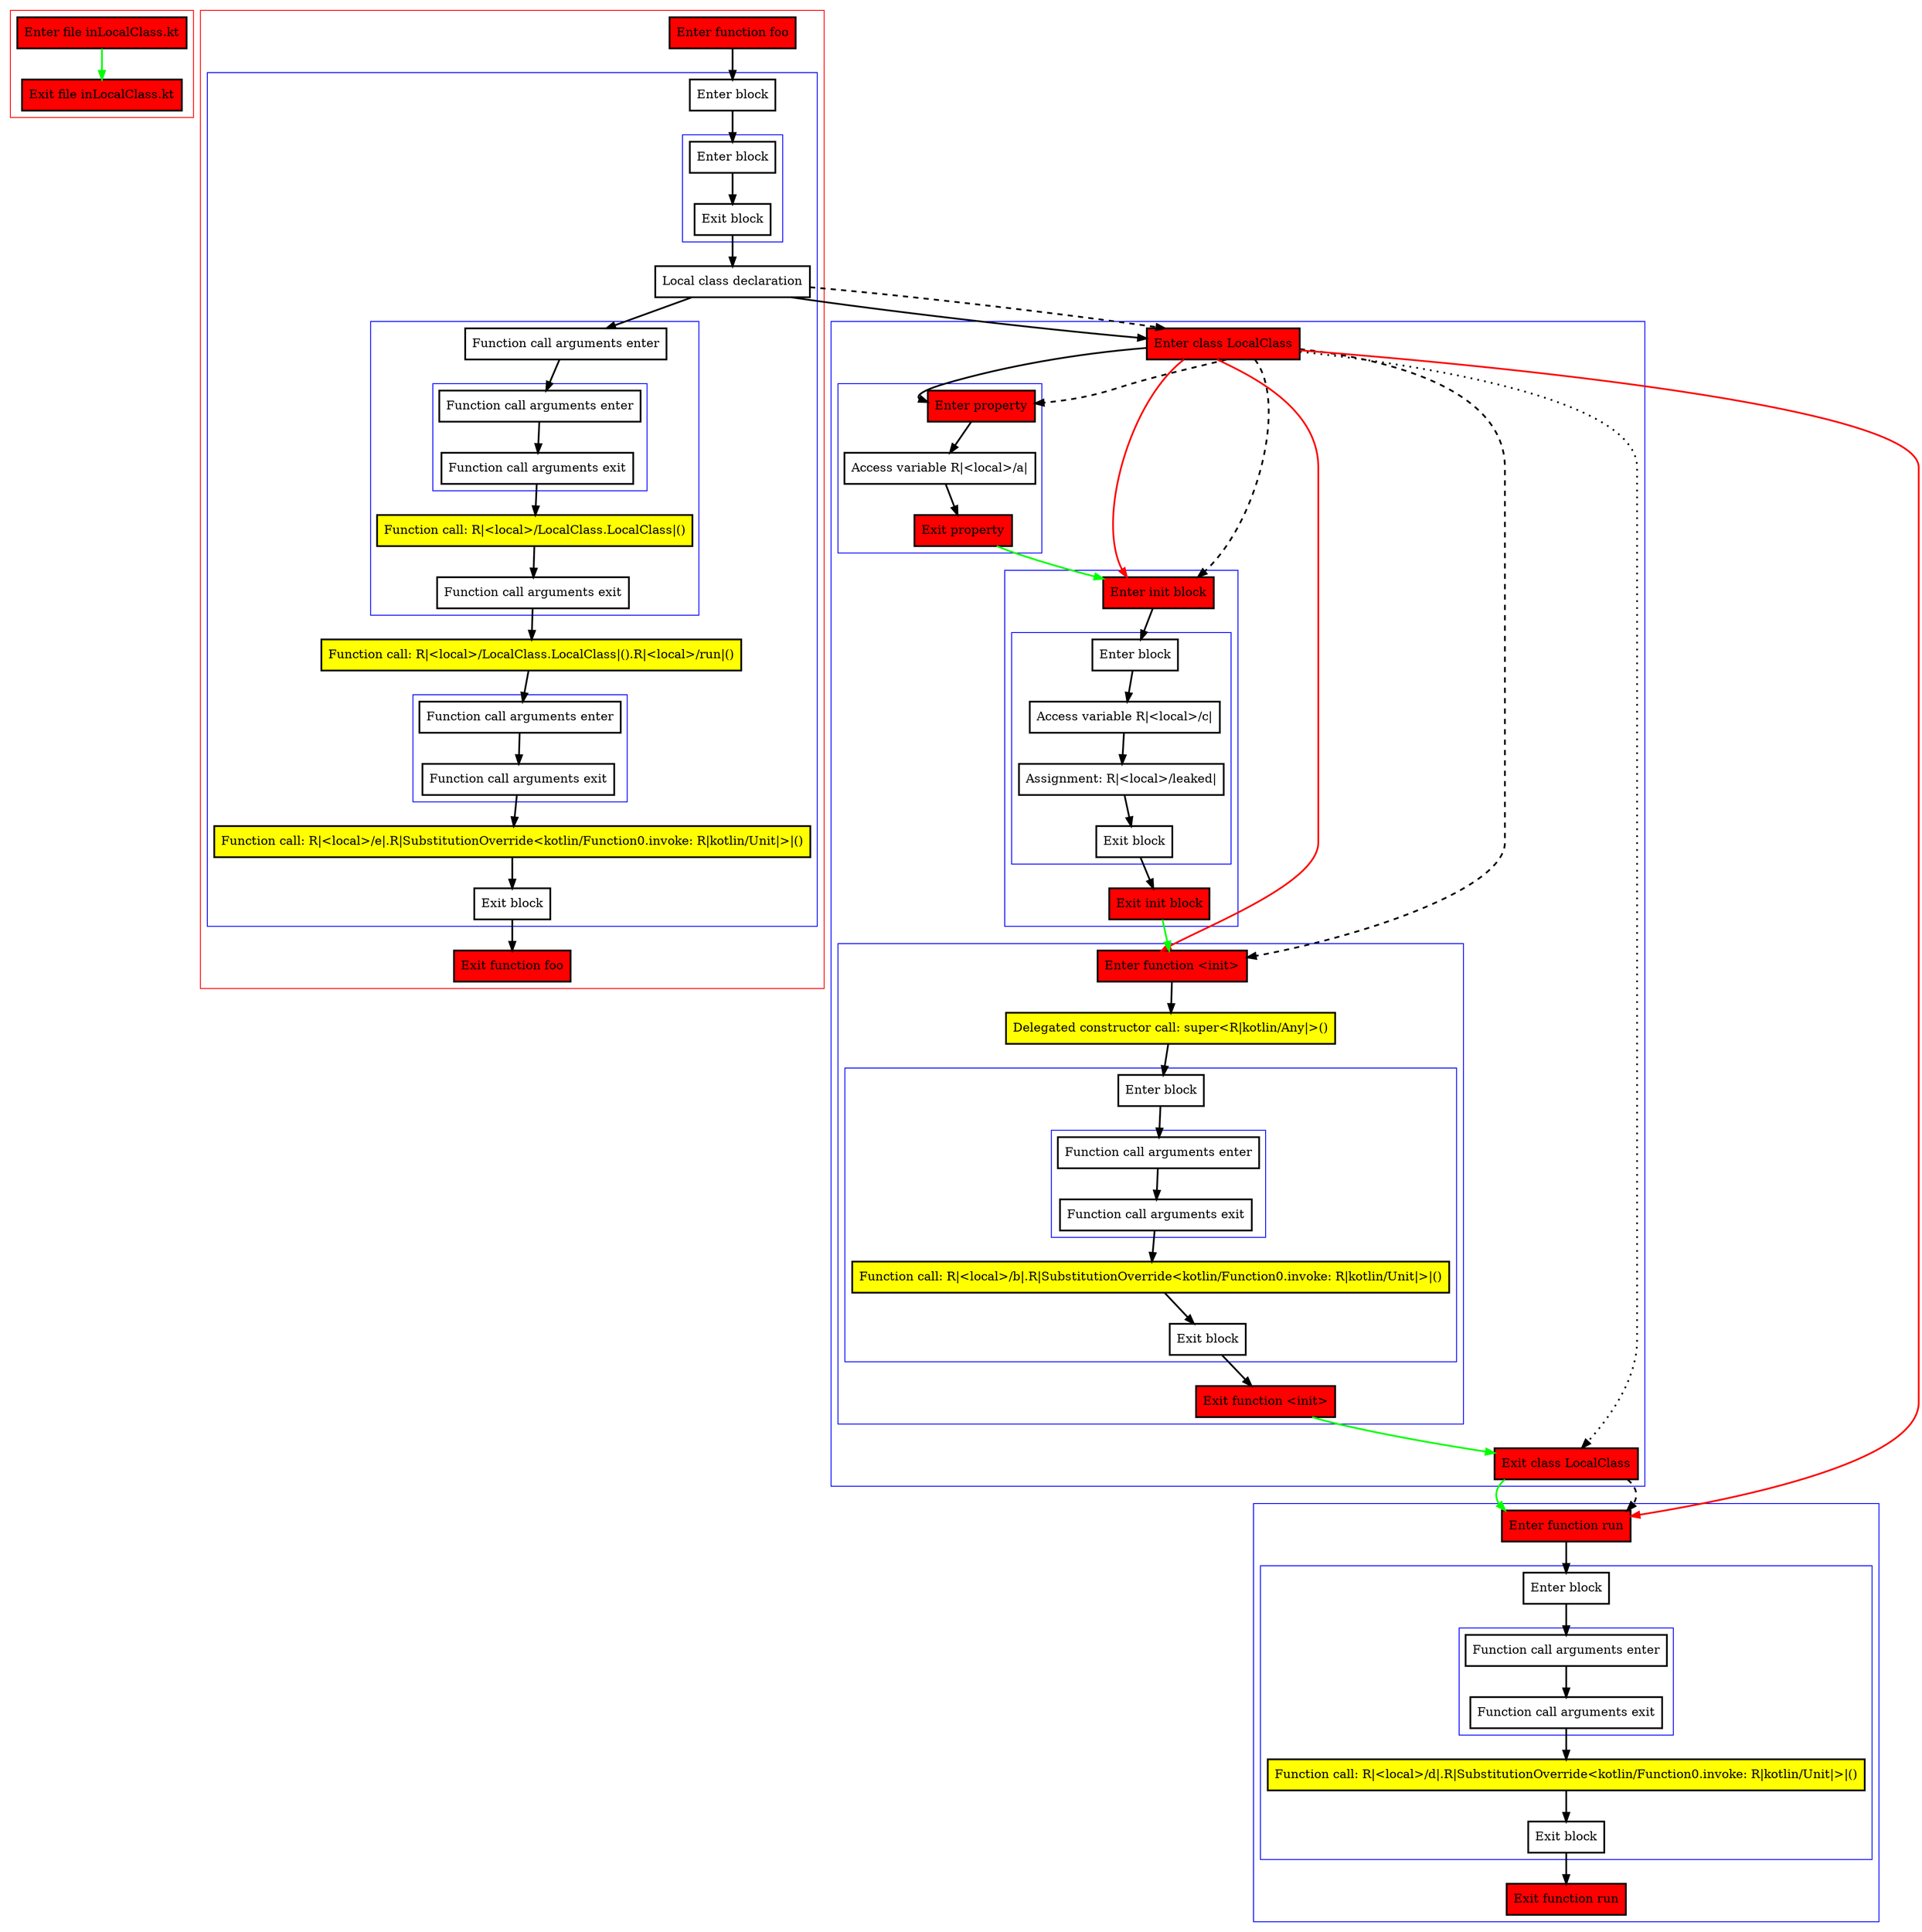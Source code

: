 digraph inLocalClass_kt {
    graph [nodesep=3]
    node [shape=box penwidth=2]
    edge [penwidth=2]

    subgraph cluster_0 {
        color=red
        0 [label="Enter file inLocalClass.kt" style="filled" fillcolor=red];
        1 [label="Exit file inLocalClass.kt" style="filled" fillcolor=red];
    }
    0 -> {1} [color=green];

    subgraph cluster_1 {
        color=red
        2 [label="Enter function foo" style="filled" fillcolor=red];
        subgraph cluster_2 {
            color=blue
            3 [label="Enter block"];
            subgraph cluster_3 {
                color=blue
                4 [label="Enter block"];
                5 [label="Exit block"];
            }
            6 [label="Local class declaration"];
            subgraph cluster_4 {
                color=blue
                7 [label="Function call arguments enter"];
                subgraph cluster_5 {
                    color=blue
                    8 [label="Function call arguments enter"];
                    9 [label="Function call arguments exit"];
                }
                10 [label="Function call: R|<local>/LocalClass.LocalClass|()" style="filled" fillcolor=yellow];
                11 [label="Function call arguments exit"];
            }
            12 [label="Function call: R|<local>/LocalClass.LocalClass|().R|<local>/run|()" style="filled" fillcolor=yellow];
            subgraph cluster_6 {
                color=blue
                13 [label="Function call arguments enter"];
                14 [label="Function call arguments exit"];
            }
            15 [label="Function call: R|<local>/e|.R|SubstitutionOverride<kotlin/Function0.invoke: R|kotlin/Unit|>|()" style="filled" fillcolor=yellow];
            16 [label="Exit block"];
        }
        17 [label="Exit function foo" style="filled" fillcolor=red];
    }
    subgraph cluster_7 {
        color=blue
        18 [label="Enter class LocalClass" style="filled" fillcolor=red];
        subgraph cluster_8 {
            color=blue
            19 [label="Enter property" style="filled" fillcolor=red];
            20 [label="Access variable R|<local>/a|"];
            21 [label="Exit property" style="filled" fillcolor=red];
        }
        subgraph cluster_9 {
            color=blue
            22 [label="Enter init block" style="filled" fillcolor=red];
            subgraph cluster_10 {
                color=blue
                23 [label="Enter block"];
                24 [label="Access variable R|<local>/c|"];
                25 [label="Assignment: R|<local>/leaked|"];
                26 [label="Exit block"];
            }
            27 [label="Exit init block" style="filled" fillcolor=red];
        }
        subgraph cluster_11 {
            color=blue
            28 [label="Enter function <init>" style="filled" fillcolor=red];
            29 [label="Delegated constructor call: super<R|kotlin/Any|>()" style="filled" fillcolor=yellow];
            subgraph cluster_12 {
                color=blue
                30 [label="Enter block"];
                subgraph cluster_13 {
                    color=blue
                    31 [label="Function call arguments enter"];
                    32 [label="Function call arguments exit"];
                }
                33 [label="Function call: R|<local>/b|.R|SubstitutionOverride<kotlin/Function0.invoke: R|kotlin/Unit|>|()" style="filled" fillcolor=yellow];
                34 [label="Exit block"];
            }
            35 [label="Exit function <init>" style="filled" fillcolor=red];
        }
        36 [label="Exit class LocalClass" style="filled" fillcolor=red];
    }
    subgraph cluster_14 {
        color=blue
        37 [label="Enter function run" style="filled" fillcolor=red];
        subgraph cluster_15 {
            color=blue
            38 [label="Enter block"];
            subgraph cluster_16 {
                color=blue
                39 [label="Function call arguments enter"];
                40 [label="Function call arguments exit"];
            }
            41 [label="Function call: R|<local>/d|.R|SubstitutionOverride<kotlin/Function0.invoke: R|kotlin/Unit|>|()" style="filled" fillcolor=yellow];
            42 [label="Exit block"];
        }
        43 [label="Exit function run" style="filled" fillcolor=red];
    }
    2 -> {3};
    3 -> {4};
    4 -> {5};
    5 -> {6};
    6 -> {7 18};
    6 -> {18} [style=dashed];
    7 -> {8};
    8 -> {9};
    9 -> {10};
    10 -> {11};
    11 -> {12};
    12 -> {13};
    13 -> {14};
    14 -> {15};
    15 -> {16};
    16 -> {17};
    18 -> {19};
    18 -> {22 28 37} [color=red];
    18 -> {36} [style=dotted];
    18 -> {19 22 28} [style=dashed];
    19 -> {20};
    20 -> {21};
    21 -> {22} [color=green];
    22 -> {23};
    23 -> {24};
    24 -> {25};
    25 -> {26};
    26 -> {27};
    27 -> {28} [color=green];
    28 -> {29};
    29 -> {30};
    30 -> {31};
    31 -> {32};
    32 -> {33};
    33 -> {34};
    34 -> {35};
    35 -> {36} [color=green];
    36 -> {37} [color=green];
    36 -> {37} [style=dashed];
    37 -> {38};
    38 -> {39};
    39 -> {40};
    40 -> {41};
    41 -> {42};
    42 -> {43};

}
